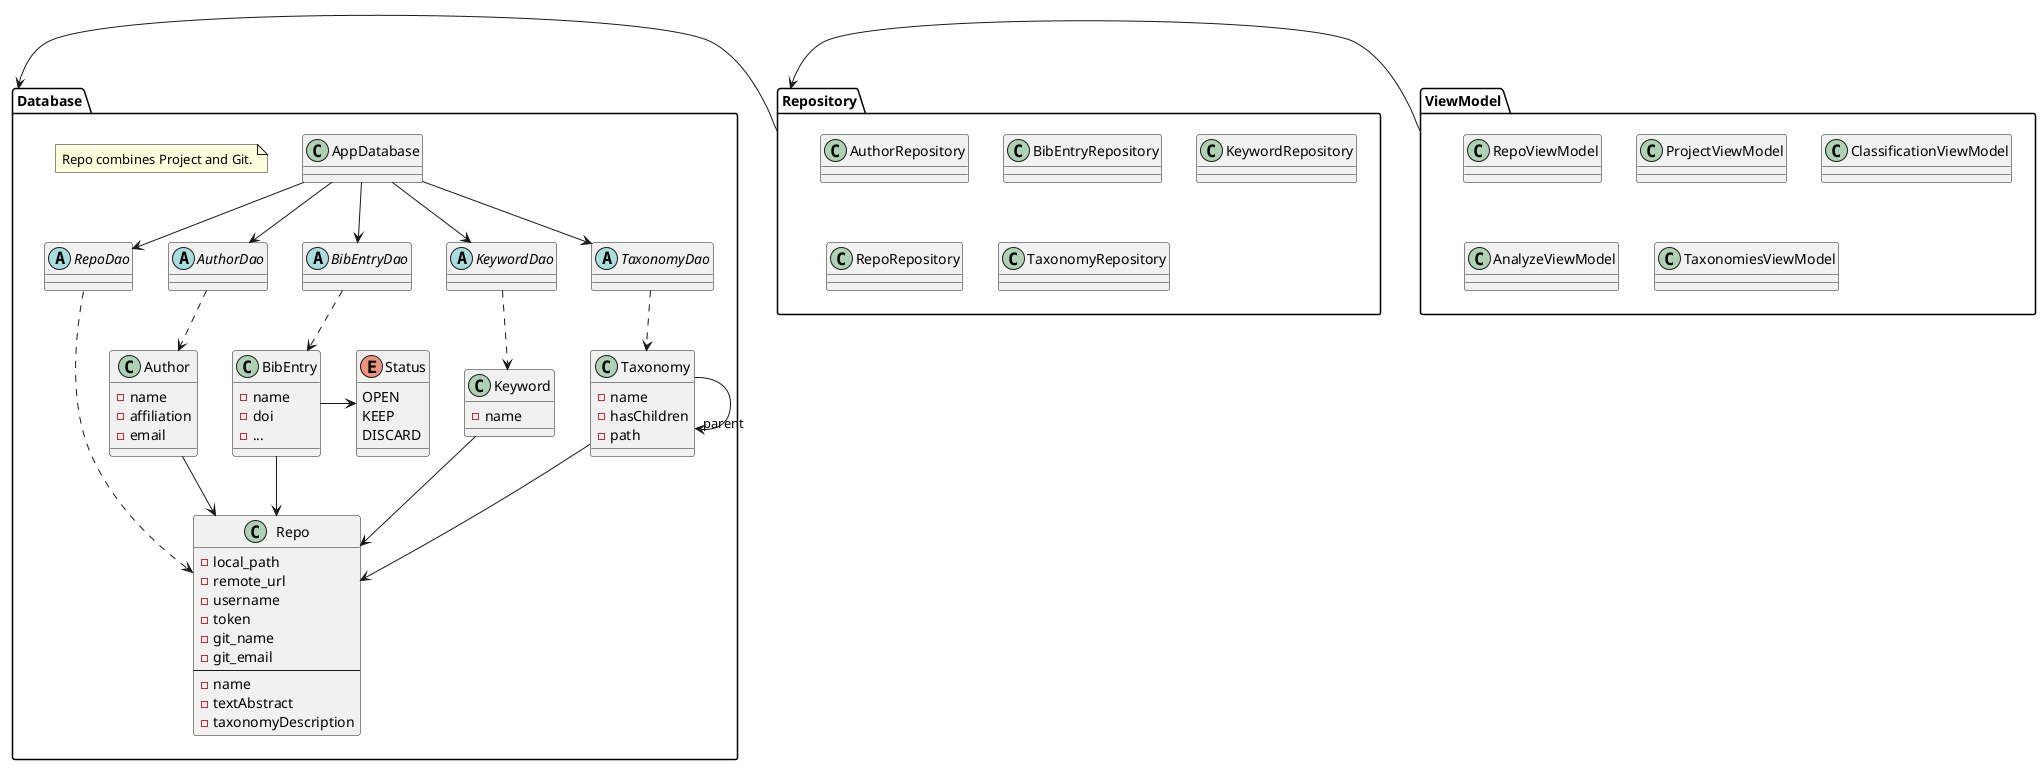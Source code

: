 @startuml
package Database {
    class AppDatabase
    class Author {
     - name
     - affiliation
     - email
    }
    class BibEntry {
     - name
     - doi
     - ...
    }
    enum Status {
        OPEN
        KEEP
        DISCARD
    }
    BibEntry -> Status
    class Keyword {
     - name
    }
    class Repo {
     - local_path
     - remote_url
     - username
     - token
     - git_name
     - git_email
     --
     - name
     - textAbstract
     - taxonomyDescription
    }
    class Taxonomy {
     - name
     - hasChildren
     - path
    }

    abstract class RepoDao
    abstract class AuthorDao
    abstract class BibEntryDao
    abstract class KeywordDao
    abstract class TaxonomyDao

    AppDatabase --> BibEntryDao
    AppDatabase --> RepoDao
    AppDatabase --> AuthorDao
    AppDatabase --> KeywordDao
    AppDatabase --> TaxonomyDao

    BibEntryDao ..> BibEntry
    RepoDao ..> Repo
    AuthorDao ..> Author
    KeywordDao ..> Keyword
    TaxonomyDao ..> Taxonomy

    Author --> Repo
    Keyword --> Repo
    Taxonomy --> Repo
    Taxonomy --> "parent" Taxonomy
    BibEntry --> Repo

    note "Repo combines Project and Git." as n1
}

package Repository {
    class AuthorRepository
    class BibEntryRepository
    class KeywordRepository
    class RepoRepository
    class TaxonomyRepository
}

package ViewModel {
    class RepoViewModel
    class ProjectViewModel
    class ClassificationViewModel
    class AnalyzeViewModel
    class TaxonomiesViewModel
}

Repository -> Database
ViewModel -> Repository
@enduml